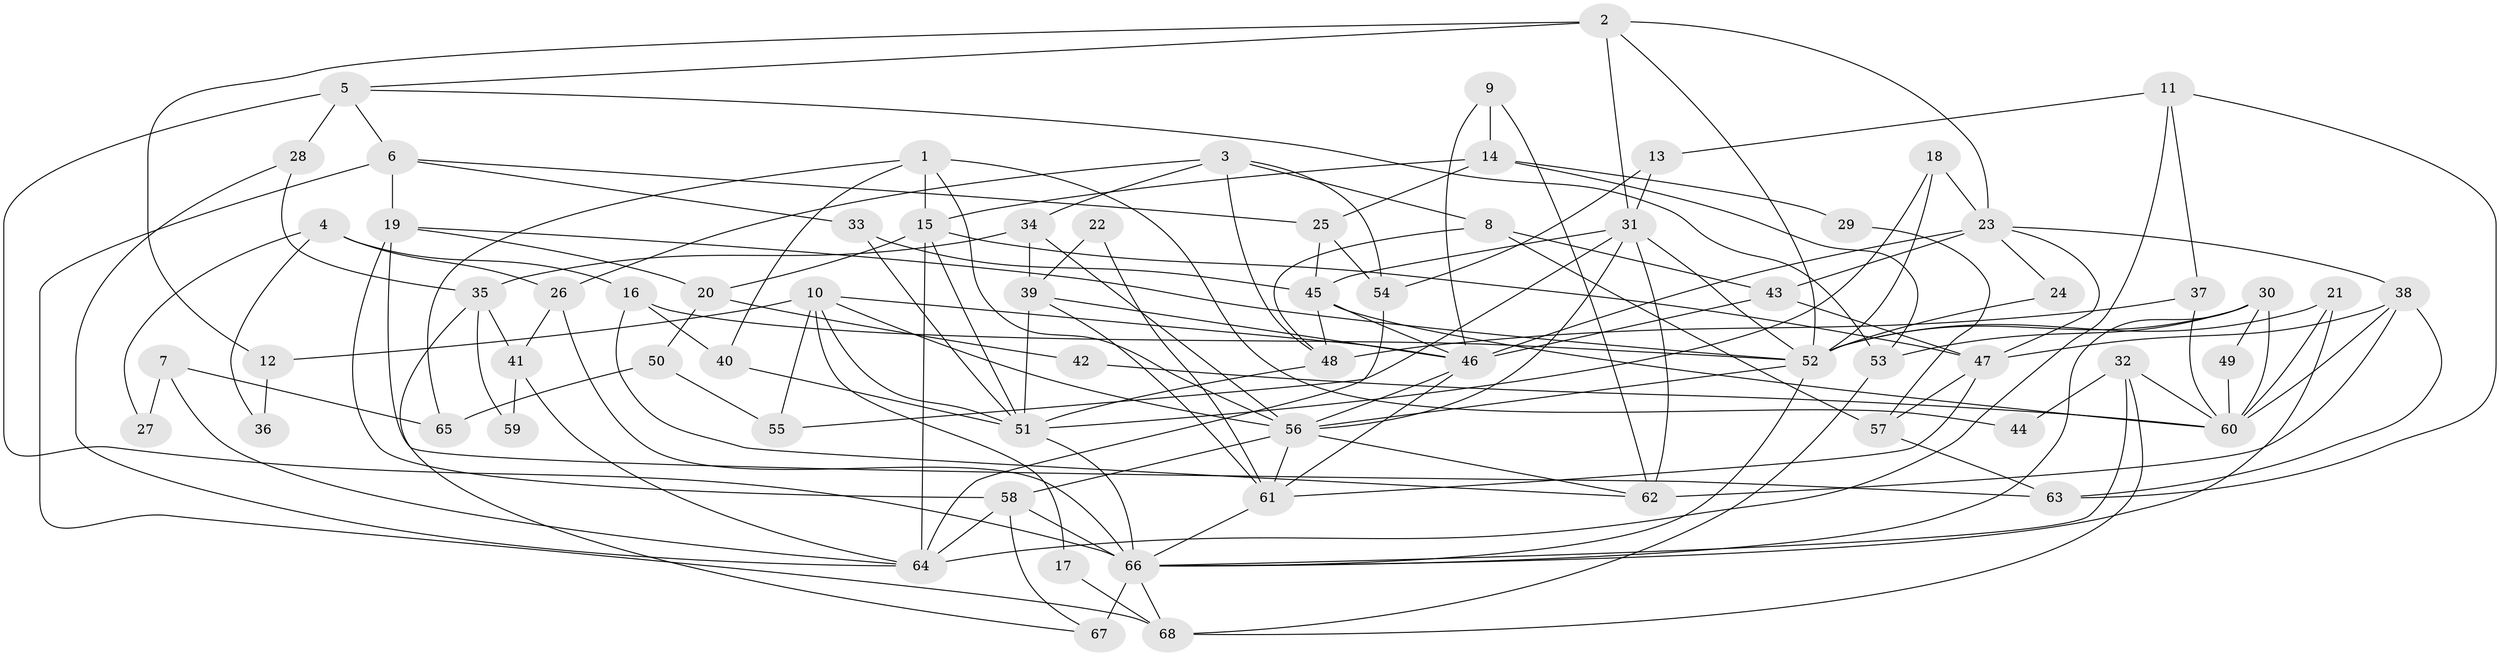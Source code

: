 // original degree distribution, {8: 0.03125, 5: 0.16666666666666666, 6: 0.07291666666666667, 4: 0.3020833333333333, 3: 0.17708333333333334, 2: 0.20833333333333334, 7: 0.03125, 10: 0.010416666666666666}
// Generated by graph-tools (version 1.1) at 2025/37/03/04/25 23:37:07]
// undirected, 68 vertices, 151 edges
graph export_dot {
  node [color=gray90,style=filled];
  1;
  2;
  3;
  4;
  5;
  6;
  7;
  8;
  9;
  10;
  11;
  12;
  13;
  14;
  15;
  16;
  17;
  18;
  19;
  20;
  21;
  22;
  23;
  24;
  25;
  26;
  27;
  28;
  29;
  30;
  31;
  32;
  33;
  34;
  35;
  36;
  37;
  38;
  39;
  40;
  41;
  42;
  43;
  44;
  45;
  46;
  47;
  48;
  49;
  50;
  51;
  52;
  53;
  54;
  55;
  56;
  57;
  58;
  59;
  60;
  61;
  62;
  63;
  64;
  65;
  66;
  67;
  68;
  1 -- 15 [weight=1.0];
  1 -- 40 [weight=1.0];
  1 -- 44 [weight=1.0];
  1 -- 56 [weight=1.0];
  1 -- 65 [weight=1.0];
  2 -- 5 [weight=1.0];
  2 -- 12 [weight=1.0];
  2 -- 23 [weight=1.0];
  2 -- 31 [weight=1.0];
  2 -- 52 [weight=1.0];
  3 -- 8 [weight=1.0];
  3 -- 26 [weight=1.0];
  3 -- 34 [weight=1.0];
  3 -- 48 [weight=1.0];
  3 -- 54 [weight=1.0];
  4 -- 16 [weight=1.0];
  4 -- 26 [weight=1.0];
  4 -- 27 [weight=1.0];
  4 -- 36 [weight=1.0];
  5 -- 6 [weight=1.0];
  5 -- 28 [weight=2.0];
  5 -- 53 [weight=1.0];
  5 -- 66 [weight=1.0];
  6 -- 19 [weight=1.0];
  6 -- 25 [weight=1.0];
  6 -- 33 [weight=1.0];
  6 -- 68 [weight=1.0];
  7 -- 27 [weight=1.0];
  7 -- 64 [weight=1.0];
  7 -- 65 [weight=1.0];
  8 -- 43 [weight=1.0];
  8 -- 48 [weight=1.0];
  8 -- 57 [weight=1.0];
  9 -- 14 [weight=1.0];
  9 -- 46 [weight=1.0];
  9 -- 62 [weight=1.0];
  10 -- 12 [weight=1.0];
  10 -- 17 [weight=1.0];
  10 -- 46 [weight=1.0];
  10 -- 51 [weight=1.0];
  10 -- 55 [weight=1.0];
  10 -- 56 [weight=1.0];
  11 -- 13 [weight=1.0];
  11 -- 37 [weight=1.0];
  11 -- 63 [weight=1.0];
  11 -- 64 [weight=1.0];
  12 -- 36 [weight=1.0];
  13 -- 31 [weight=1.0];
  13 -- 54 [weight=1.0];
  14 -- 15 [weight=1.0];
  14 -- 25 [weight=1.0];
  14 -- 29 [weight=1.0];
  14 -- 53 [weight=1.0];
  15 -- 20 [weight=1.0];
  15 -- 47 [weight=1.0];
  15 -- 51 [weight=1.0];
  15 -- 64 [weight=1.0];
  16 -- 40 [weight=1.0];
  16 -- 52 [weight=1.0];
  16 -- 62 [weight=1.0];
  17 -- 68 [weight=1.0];
  18 -- 23 [weight=1.0];
  18 -- 51 [weight=1.0];
  18 -- 52 [weight=1.0];
  19 -- 20 [weight=1.0];
  19 -- 52 [weight=1.0];
  19 -- 58 [weight=1.0];
  19 -- 63 [weight=1.0];
  20 -- 42 [weight=1.0];
  20 -- 50 [weight=1.0];
  21 -- 52 [weight=1.0];
  21 -- 60 [weight=1.0];
  21 -- 66 [weight=1.0];
  22 -- 39 [weight=2.0];
  22 -- 61 [weight=1.0];
  23 -- 24 [weight=1.0];
  23 -- 38 [weight=1.0];
  23 -- 43 [weight=1.0];
  23 -- 46 [weight=1.0];
  23 -- 47 [weight=1.0];
  24 -- 52 [weight=1.0];
  25 -- 45 [weight=1.0];
  25 -- 54 [weight=1.0];
  26 -- 41 [weight=1.0];
  26 -- 66 [weight=1.0];
  28 -- 35 [weight=1.0];
  28 -- 64 [weight=1.0];
  29 -- 57 [weight=1.0];
  30 -- 49 [weight=1.0];
  30 -- 52 [weight=1.0];
  30 -- 53 [weight=1.0];
  30 -- 60 [weight=1.0];
  30 -- 66 [weight=1.0];
  31 -- 45 [weight=2.0];
  31 -- 52 [weight=1.0];
  31 -- 55 [weight=1.0];
  31 -- 56 [weight=1.0];
  31 -- 62 [weight=1.0];
  32 -- 44 [weight=1.0];
  32 -- 60 [weight=1.0];
  32 -- 66 [weight=1.0];
  32 -- 68 [weight=1.0];
  33 -- 45 [weight=1.0];
  33 -- 51 [weight=1.0];
  34 -- 35 [weight=1.0];
  34 -- 39 [weight=1.0];
  34 -- 56 [weight=1.0];
  35 -- 41 [weight=1.0];
  35 -- 59 [weight=1.0];
  35 -- 67 [weight=1.0];
  37 -- 48 [weight=2.0];
  37 -- 60 [weight=2.0];
  38 -- 47 [weight=1.0];
  38 -- 60 [weight=1.0];
  38 -- 62 [weight=1.0];
  38 -- 63 [weight=1.0];
  39 -- 46 [weight=1.0];
  39 -- 51 [weight=1.0];
  39 -- 61 [weight=1.0];
  40 -- 51 [weight=1.0];
  41 -- 59 [weight=1.0];
  41 -- 64 [weight=1.0];
  42 -- 60 [weight=1.0];
  43 -- 46 [weight=1.0];
  43 -- 47 [weight=1.0];
  45 -- 46 [weight=1.0];
  45 -- 48 [weight=1.0];
  45 -- 60 [weight=1.0];
  46 -- 56 [weight=1.0];
  46 -- 61 [weight=1.0];
  47 -- 57 [weight=1.0];
  47 -- 61 [weight=1.0];
  48 -- 51 [weight=1.0];
  49 -- 60 [weight=1.0];
  50 -- 55 [weight=1.0];
  50 -- 65 [weight=2.0];
  51 -- 66 [weight=1.0];
  52 -- 56 [weight=1.0];
  52 -- 66 [weight=1.0];
  53 -- 68 [weight=1.0];
  54 -- 64 [weight=1.0];
  56 -- 58 [weight=2.0];
  56 -- 61 [weight=1.0];
  56 -- 62 [weight=1.0];
  57 -- 63 [weight=1.0];
  58 -- 64 [weight=1.0];
  58 -- 66 [weight=1.0];
  58 -- 67 [weight=1.0];
  61 -- 66 [weight=1.0];
  66 -- 67 [weight=3.0];
  66 -- 68 [weight=1.0];
}
